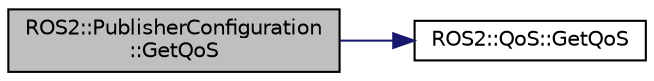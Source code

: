 digraph "ROS2::PublisherConfiguration::GetQoS"
{
 // LATEX_PDF_SIZE
  edge [fontname="Helvetica",fontsize="10",labelfontname="Helvetica",labelfontsize="10"];
  node [fontname="Helvetica",fontsize="10",shape=record];
  rankdir="LR";
  Node1 [label="ROS2::PublisherConfiguration\l::GetQoS",height=0.2,width=0.4,color="black", fillcolor="grey75", style="filled", fontcolor="black",tooltip=" "];
  Node1 -> Node2 [color="midnightblue",fontsize="10",style="solid",fontname="Helvetica"];
  Node2 [label="ROS2::QoS::GetQoS",height=0.2,width=0.4,color="black", fillcolor="white", style="filled",URL="$struct_r_o_s2_1_1_qo_s.html#afaaacd504388a796887703d53a74c43a",tooltip=" "];
}
